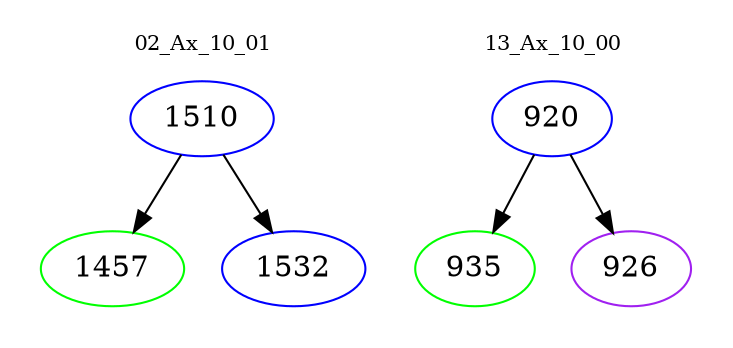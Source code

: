 digraph{
subgraph cluster_0 {
color = white
label = "02_Ax_10_01";
fontsize=10;
T0_1510 [label="1510", color="blue"]
T0_1510 -> T0_1457 [color="black"]
T0_1457 [label="1457", color="green"]
T0_1510 -> T0_1532 [color="black"]
T0_1532 [label="1532", color="blue"]
}
subgraph cluster_1 {
color = white
label = "13_Ax_10_00";
fontsize=10;
T1_920 [label="920", color="blue"]
T1_920 -> T1_935 [color="black"]
T1_935 [label="935", color="green"]
T1_920 -> T1_926 [color="black"]
T1_926 [label="926", color="purple"]
}
}
